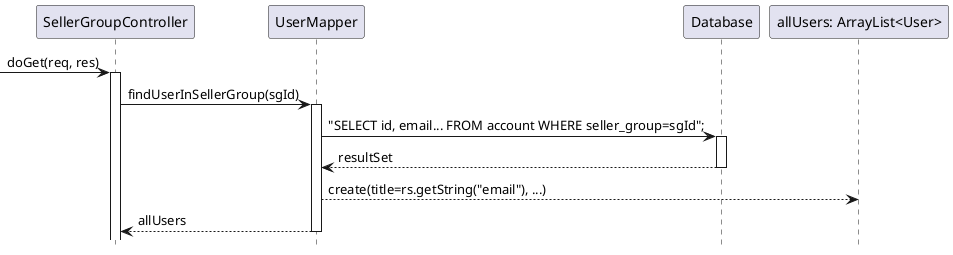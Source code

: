 @startuml
'https://plantuml.com/sequence-diagram


hide footbox
-> SellerGroupController: doGet(req, res)
activate SellerGroupController

SellerGroupController -> UserMapper: findUserInSellerGroup(sgId)
activate UserMapper

UserMapper -> Database: "SELECT id, email... FROM account WHERE seller_group=sgId";
activate Database

Database --> UserMapper: resultSet
deactivate Database

UserMapper --> "allUsers: ArrayList<User>": create(title=rs.getString("email"), ...)
UserMapper --> SellerGroupController: allUsers
deactivate UserMapper


@enduml
